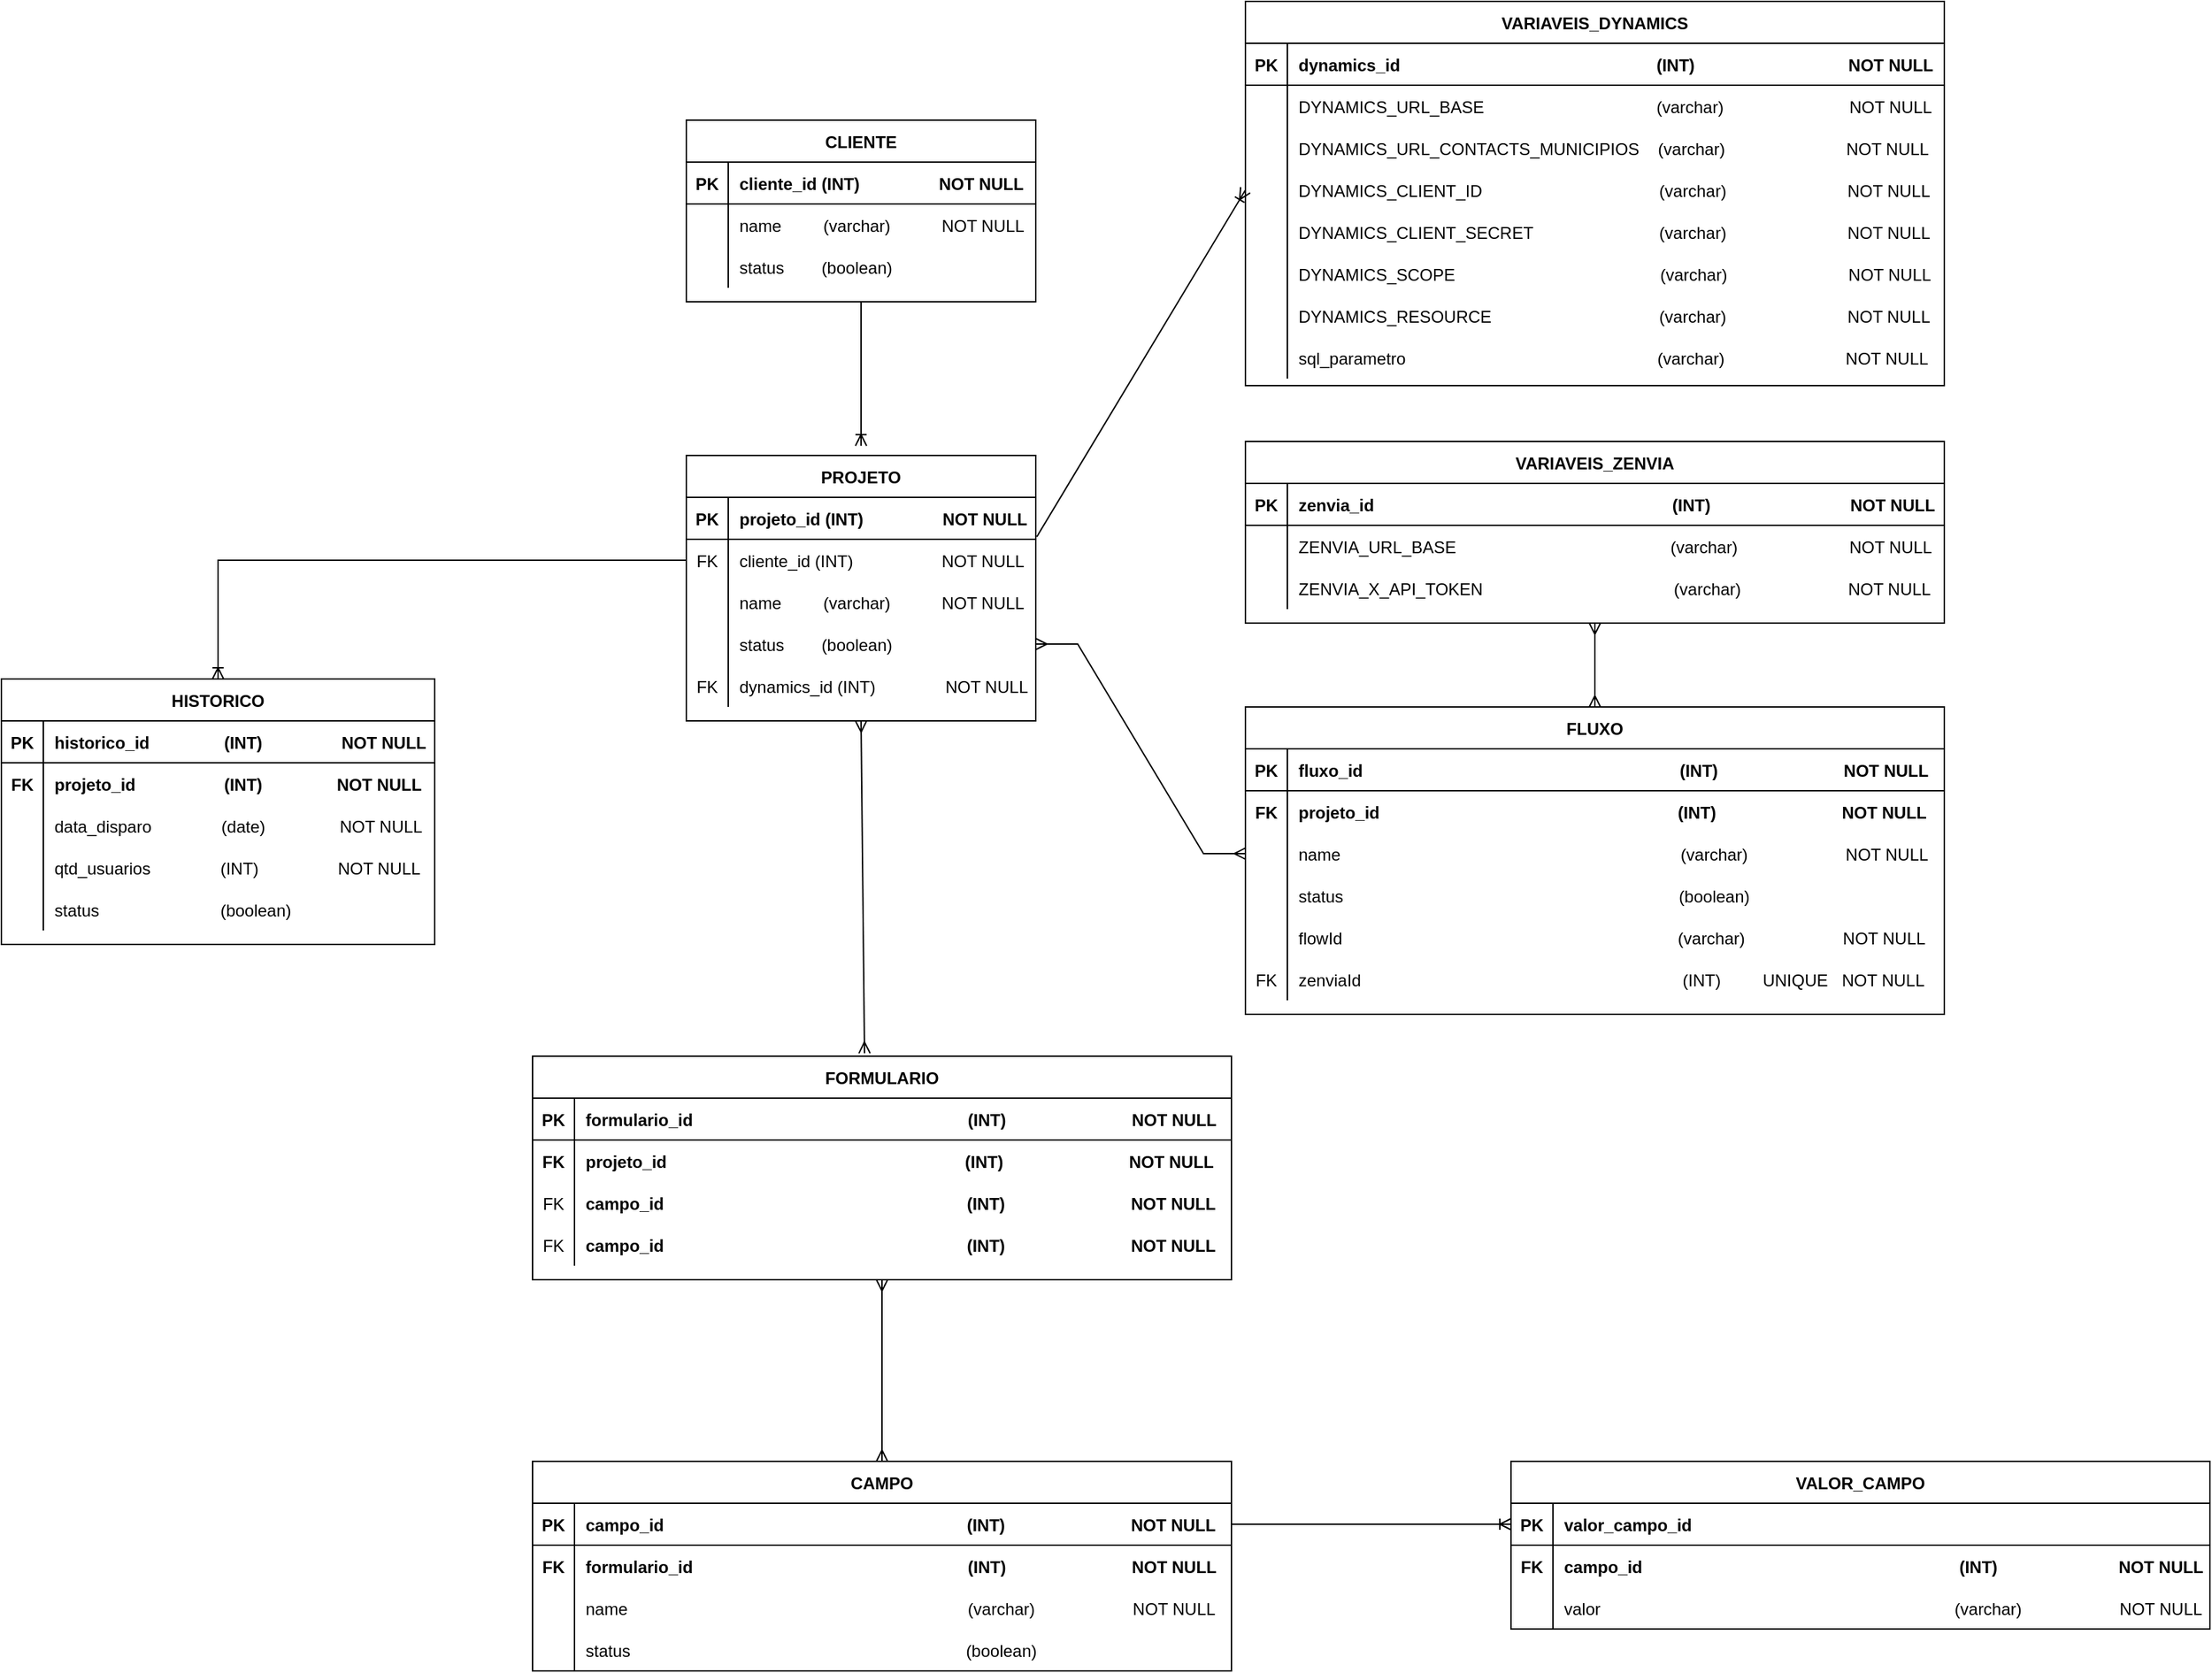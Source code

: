 <mxfile>
    <diagram id="R2lEEEUBdFMjLlhIrx00" name="Page-1">
        <mxGraphModel dx="3411" dy="1355" grid="1" gridSize="10" guides="1" tooltips="1" connect="1" arrows="1" fold="1" page="0" pageScale="1" pageWidth="850" pageHeight="1100" math="0" shadow="0" extFonts="Permanent Marker^https://fonts.googleapis.com/css?family=Permanent+Marker">
            <root>
                <mxCell id="0"/>
                <mxCell id="1" parent="0"/>
                <mxCell id="C-vyLk0tnHw3VtMMgP7b-23" value="CLIENTE" style="shape=table;startSize=30;container=1;collapsible=1;childLayout=tableLayout;fixedRows=1;rowLines=0;fontStyle=1;align=center;resizeLast=1;" parent="1" vertex="1">
                    <mxGeometry x="-800" y="-600" width="250" height="130" as="geometry">
                        <mxRectangle x="-800" y="-600" width="90" height="30" as="alternateBounds"/>
                    </mxGeometry>
                </mxCell>
                <mxCell id="C-vyLk0tnHw3VtMMgP7b-24" value="" style="shape=partialRectangle;collapsible=0;dropTarget=0;pointerEvents=0;fillColor=none;points=[[0,0.5],[1,0.5]];portConstraint=eastwest;top=0;left=0;right=0;bottom=1;" parent="C-vyLk0tnHw3VtMMgP7b-23" vertex="1">
                    <mxGeometry y="30" width="250" height="30" as="geometry"/>
                </mxCell>
                <mxCell id="C-vyLk0tnHw3VtMMgP7b-25" value="PK" style="shape=partialRectangle;overflow=hidden;connectable=0;fillColor=none;top=0;left=0;bottom=0;right=0;fontStyle=1;" parent="C-vyLk0tnHw3VtMMgP7b-24" vertex="1">
                    <mxGeometry width="30" height="30" as="geometry">
                        <mxRectangle width="30" height="30" as="alternateBounds"/>
                    </mxGeometry>
                </mxCell>
                <mxCell id="C-vyLk0tnHw3VtMMgP7b-26" value="cliente_id (INT)                 NOT NULL" style="shape=partialRectangle;overflow=hidden;connectable=0;fillColor=none;top=0;left=0;bottom=0;right=0;align=left;spacingLeft=6;fontStyle=1;" parent="C-vyLk0tnHw3VtMMgP7b-24" vertex="1">
                    <mxGeometry x="30" width="220" height="30" as="geometry">
                        <mxRectangle width="220" height="30" as="alternateBounds"/>
                    </mxGeometry>
                </mxCell>
                <mxCell id="C-vyLk0tnHw3VtMMgP7b-27" value="" style="shape=partialRectangle;collapsible=0;dropTarget=0;pointerEvents=0;fillColor=none;points=[[0,0.5],[1,0.5]];portConstraint=eastwest;top=0;left=0;right=0;bottom=0;" parent="C-vyLk0tnHw3VtMMgP7b-23" vertex="1">
                    <mxGeometry y="60" width="250" height="30" as="geometry"/>
                </mxCell>
                <mxCell id="C-vyLk0tnHw3VtMMgP7b-28" value="" style="shape=partialRectangle;overflow=hidden;connectable=0;fillColor=none;top=0;left=0;bottom=0;right=0;" parent="C-vyLk0tnHw3VtMMgP7b-27" vertex="1">
                    <mxGeometry width="30" height="30" as="geometry">
                        <mxRectangle width="30" height="30" as="alternateBounds"/>
                    </mxGeometry>
                </mxCell>
                <mxCell id="C-vyLk0tnHw3VtMMgP7b-29" value="name         (varchar)           NOT NULL" style="shape=partialRectangle;overflow=hidden;connectable=0;fillColor=none;top=0;left=0;bottom=0;right=0;align=left;spacingLeft=6;" parent="C-vyLk0tnHw3VtMMgP7b-27" vertex="1">
                    <mxGeometry x="30" width="220" height="30" as="geometry">
                        <mxRectangle width="220" height="30" as="alternateBounds"/>
                    </mxGeometry>
                </mxCell>
                <mxCell id="YJOw1v-t9TyEqtgabkwd-2" value="" style="shape=partialRectangle;collapsible=0;dropTarget=0;pointerEvents=0;fillColor=none;points=[[0,0.5],[1,0.5]];portConstraint=eastwest;top=0;left=0;right=0;bottom=0;" parent="C-vyLk0tnHw3VtMMgP7b-23" vertex="1">
                    <mxGeometry y="90" width="250" height="30" as="geometry"/>
                </mxCell>
                <mxCell id="YJOw1v-t9TyEqtgabkwd-3" value="" style="shape=partialRectangle;overflow=hidden;connectable=0;fillColor=none;top=0;left=0;bottom=0;right=0;" parent="YJOw1v-t9TyEqtgabkwd-2" vertex="1">
                    <mxGeometry width="30" height="30" as="geometry">
                        <mxRectangle width="30" height="30" as="alternateBounds"/>
                    </mxGeometry>
                </mxCell>
                <mxCell id="YJOw1v-t9TyEqtgabkwd-4" value="status        (boolean)          " style="shape=partialRectangle;overflow=hidden;connectable=0;fillColor=none;top=0;left=0;bottom=0;right=0;align=left;spacingLeft=6;" parent="YJOw1v-t9TyEqtgabkwd-2" vertex="1">
                    <mxGeometry x="30" width="220" height="30" as="geometry">
                        <mxRectangle width="220" height="30" as="alternateBounds"/>
                    </mxGeometry>
                </mxCell>
                <mxCell id="YJOw1v-t9TyEqtgabkwd-5" value="VARIAVEIS_DYNAMICS" style="shape=table;startSize=30;container=1;collapsible=1;childLayout=tableLayout;fixedRows=1;rowLines=0;fontStyle=1;align=center;resizeLast=1;" parent="1" vertex="1">
                    <mxGeometry x="-400" y="-685" width="500" height="275" as="geometry">
                        <mxRectangle x="-400" y="-600" width="90" height="30" as="alternateBounds"/>
                    </mxGeometry>
                </mxCell>
                <mxCell id="YJOw1v-t9TyEqtgabkwd-6" value="" style="shape=partialRectangle;collapsible=0;dropTarget=0;pointerEvents=0;fillColor=none;points=[[0,0.5],[1,0.5]];portConstraint=eastwest;top=0;left=0;right=0;bottom=1;" parent="YJOw1v-t9TyEqtgabkwd-5" vertex="1">
                    <mxGeometry y="30" width="500" height="30" as="geometry"/>
                </mxCell>
                <mxCell id="YJOw1v-t9TyEqtgabkwd-7" value="PK" style="shape=partialRectangle;overflow=hidden;connectable=0;fillColor=none;top=0;left=0;bottom=0;right=0;fontStyle=1;" parent="YJOw1v-t9TyEqtgabkwd-6" vertex="1">
                    <mxGeometry width="30" height="30" as="geometry">
                        <mxRectangle width="30" height="30" as="alternateBounds"/>
                    </mxGeometry>
                </mxCell>
                <mxCell id="YJOw1v-t9TyEqtgabkwd-8" value="dynamics_id                                                       (INT)                                 NOT NULL" style="shape=partialRectangle;overflow=hidden;connectable=0;fillColor=none;top=0;left=0;bottom=0;right=0;align=left;spacingLeft=6;fontStyle=1;" parent="YJOw1v-t9TyEqtgabkwd-6" vertex="1">
                    <mxGeometry x="30" width="470" height="30" as="geometry">
                        <mxRectangle width="470" height="30" as="alternateBounds"/>
                    </mxGeometry>
                </mxCell>
                <mxCell id="YJOw1v-t9TyEqtgabkwd-12" value="" style="shape=partialRectangle;collapsible=0;dropTarget=0;pointerEvents=0;fillColor=none;points=[[0,0.5],[1,0.5]];portConstraint=eastwest;top=0;left=0;right=0;bottom=0;" parent="YJOw1v-t9TyEqtgabkwd-5" vertex="1">
                    <mxGeometry y="60" width="500" height="30" as="geometry"/>
                </mxCell>
                <mxCell id="YJOw1v-t9TyEqtgabkwd-13" value="" style="shape=partialRectangle;overflow=hidden;connectable=0;fillColor=none;top=0;left=0;bottom=0;right=0;" parent="YJOw1v-t9TyEqtgabkwd-12" vertex="1">
                    <mxGeometry width="30" height="30" as="geometry">
                        <mxRectangle width="30" height="30" as="alternateBounds"/>
                    </mxGeometry>
                </mxCell>
                <mxCell id="YJOw1v-t9TyEqtgabkwd-14" value="DYNAMICS_URL_BASE                                     (varchar)                           NOT NULL" style="shape=partialRectangle;overflow=hidden;connectable=0;fillColor=none;top=0;left=0;bottom=0;right=0;align=left;spacingLeft=6;" parent="YJOw1v-t9TyEqtgabkwd-12" vertex="1">
                    <mxGeometry x="30" width="470" height="30" as="geometry">
                        <mxRectangle width="470" height="30" as="alternateBounds"/>
                    </mxGeometry>
                </mxCell>
                <mxCell id="YJOw1v-t9TyEqtgabkwd-25" value="" style="shape=partialRectangle;collapsible=0;dropTarget=0;pointerEvents=0;fillColor=none;points=[[0,0.5],[1,0.5]];portConstraint=eastwest;top=0;left=0;right=0;bottom=0;" parent="YJOw1v-t9TyEqtgabkwd-5" vertex="1">
                    <mxGeometry y="90" width="500" height="30" as="geometry"/>
                </mxCell>
                <mxCell id="YJOw1v-t9TyEqtgabkwd-26" value="" style="shape=partialRectangle;overflow=hidden;connectable=0;fillColor=none;top=0;left=0;bottom=0;right=0;" parent="YJOw1v-t9TyEqtgabkwd-25" vertex="1">
                    <mxGeometry width="30" height="30" as="geometry">
                        <mxRectangle width="30" height="30" as="alternateBounds"/>
                    </mxGeometry>
                </mxCell>
                <mxCell id="YJOw1v-t9TyEqtgabkwd-27" value="DYNAMICS_URL_CONTACTS_MUNICIPIOS    (varchar)                          NOT NULL" style="shape=partialRectangle;overflow=hidden;connectable=0;fillColor=none;top=0;left=0;bottom=0;right=0;align=left;spacingLeft=6;" parent="YJOw1v-t9TyEqtgabkwd-25" vertex="1">
                    <mxGeometry x="30" width="470" height="30" as="geometry">
                        <mxRectangle width="470" height="30" as="alternateBounds"/>
                    </mxGeometry>
                </mxCell>
                <mxCell id="YJOw1v-t9TyEqtgabkwd-28" value="" style="shape=partialRectangle;collapsible=0;dropTarget=0;pointerEvents=0;fillColor=none;points=[[0,0.5],[1,0.5]];portConstraint=eastwest;top=0;left=0;right=0;bottom=0;" parent="YJOw1v-t9TyEqtgabkwd-5" vertex="1">
                    <mxGeometry y="120" width="500" height="30" as="geometry"/>
                </mxCell>
                <mxCell id="YJOw1v-t9TyEqtgabkwd-29" value="" style="shape=partialRectangle;overflow=hidden;connectable=0;fillColor=none;top=0;left=0;bottom=0;right=0;" parent="YJOw1v-t9TyEqtgabkwd-28" vertex="1">
                    <mxGeometry width="30" height="30" as="geometry">
                        <mxRectangle width="30" height="30" as="alternateBounds"/>
                    </mxGeometry>
                </mxCell>
                <mxCell id="YJOw1v-t9TyEqtgabkwd-30" value="DYNAMICS_CLIENT_ID                                      (varchar)                           NOT NULL" style="shape=partialRectangle;overflow=hidden;connectable=0;fillColor=none;top=0;left=0;bottom=0;right=0;align=left;spacingLeft=6;" parent="YJOw1v-t9TyEqtgabkwd-28" vertex="1">
                    <mxGeometry x="30" width="470" height="30" as="geometry">
                        <mxRectangle width="470" height="30" as="alternateBounds"/>
                    </mxGeometry>
                </mxCell>
                <mxCell id="YJOw1v-t9TyEqtgabkwd-31" value="" style="shape=partialRectangle;collapsible=0;dropTarget=0;pointerEvents=0;fillColor=none;points=[[0,0.5],[1,0.5]];portConstraint=eastwest;top=0;left=0;right=0;bottom=0;" parent="YJOw1v-t9TyEqtgabkwd-5" vertex="1">
                    <mxGeometry y="150" width="500" height="30" as="geometry"/>
                </mxCell>
                <mxCell id="YJOw1v-t9TyEqtgabkwd-32" value="" style="shape=partialRectangle;overflow=hidden;connectable=0;fillColor=none;top=0;left=0;bottom=0;right=0;" parent="YJOw1v-t9TyEqtgabkwd-31" vertex="1">
                    <mxGeometry width="30" height="30" as="geometry">
                        <mxRectangle width="30" height="30" as="alternateBounds"/>
                    </mxGeometry>
                </mxCell>
                <mxCell id="YJOw1v-t9TyEqtgabkwd-33" value="DYNAMICS_CLIENT_SECRET                           (varchar)                          NOT NULL" style="shape=partialRectangle;overflow=hidden;connectable=0;fillColor=none;top=0;left=0;bottom=0;right=0;align=left;spacingLeft=6;" parent="YJOw1v-t9TyEqtgabkwd-31" vertex="1">
                    <mxGeometry x="30" width="470" height="30" as="geometry">
                        <mxRectangle width="470" height="30" as="alternateBounds"/>
                    </mxGeometry>
                </mxCell>
                <mxCell id="YJOw1v-t9TyEqtgabkwd-34" value="" style="shape=partialRectangle;collapsible=0;dropTarget=0;pointerEvents=0;fillColor=none;points=[[0,0.5],[1,0.5]];portConstraint=eastwest;top=0;left=0;right=0;bottom=0;" parent="YJOw1v-t9TyEqtgabkwd-5" vertex="1">
                    <mxGeometry y="180" width="500" height="30" as="geometry"/>
                </mxCell>
                <mxCell id="YJOw1v-t9TyEqtgabkwd-35" value="" style="shape=partialRectangle;overflow=hidden;connectable=0;fillColor=none;top=0;left=0;bottom=0;right=0;" parent="YJOw1v-t9TyEqtgabkwd-34" vertex="1">
                    <mxGeometry width="30" height="30" as="geometry">
                        <mxRectangle width="30" height="30" as="alternateBounds"/>
                    </mxGeometry>
                </mxCell>
                <mxCell id="YJOw1v-t9TyEqtgabkwd-36" value="DYNAMICS_SCOPE                                            (varchar)                          NOT NULL" style="shape=partialRectangle;overflow=hidden;connectable=0;fillColor=none;top=0;left=0;bottom=0;right=0;align=left;spacingLeft=6;" parent="YJOw1v-t9TyEqtgabkwd-34" vertex="1">
                    <mxGeometry x="30" width="470" height="30" as="geometry">
                        <mxRectangle width="470" height="30" as="alternateBounds"/>
                    </mxGeometry>
                </mxCell>
                <mxCell id="YJOw1v-t9TyEqtgabkwd-37" value="" style="shape=partialRectangle;collapsible=0;dropTarget=0;pointerEvents=0;fillColor=none;points=[[0,0.5],[1,0.5]];portConstraint=eastwest;top=0;left=0;right=0;bottom=0;" parent="YJOw1v-t9TyEqtgabkwd-5" vertex="1">
                    <mxGeometry y="210" width="500" height="30" as="geometry"/>
                </mxCell>
                <mxCell id="YJOw1v-t9TyEqtgabkwd-38" value="" style="shape=partialRectangle;overflow=hidden;connectable=0;fillColor=none;top=0;left=0;bottom=0;right=0;" parent="YJOw1v-t9TyEqtgabkwd-37" vertex="1">
                    <mxGeometry width="30" height="30" as="geometry">
                        <mxRectangle width="30" height="30" as="alternateBounds"/>
                    </mxGeometry>
                </mxCell>
                <mxCell id="YJOw1v-t9TyEqtgabkwd-39" value="DYNAMICS_RESOURCE                                    (varchar)                          NOT NULL" style="shape=partialRectangle;overflow=hidden;connectable=0;fillColor=none;top=0;left=0;bottom=0;right=0;align=left;spacingLeft=6;" parent="YJOw1v-t9TyEqtgabkwd-37" vertex="1">
                    <mxGeometry x="30" width="470" height="30" as="geometry">
                        <mxRectangle width="470" height="30" as="alternateBounds"/>
                    </mxGeometry>
                </mxCell>
                <mxCell id="YJOw1v-t9TyEqtgabkwd-193" value="" style="shape=partialRectangle;collapsible=0;dropTarget=0;pointerEvents=0;fillColor=none;points=[[0,0.5],[1,0.5]];portConstraint=eastwest;top=0;left=0;right=0;bottom=0;" parent="YJOw1v-t9TyEqtgabkwd-5" vertex="1">
                    <mxGeometry y="240" width="500" height="30" as="geometry"/>
                </mxCell>
                <mxCell id="YJOw1v-t9TyEqtgabkwd-194" value="" style="shape=partialRectangle;overflow=hidden;connectable=0;fillColor=none;top=0;left=0;bottom=0;right=0;" parent="YJOw1v-t9TyEqtgabkwd-193" vertex="1">
                    <mxGeometry width="30" height="30" as="geometry">
                        <mxRectangle width="30" height="30" as="alternateBounds"/>
                    </mxGeometry>
                </mxCell>
                <mxCell id="YJOw1v-t9TyEqtgabkwd-195" value="sql_parametro                                                      (varchar)                          NOT NULL" style="shape=partialRectangle;overflow=hidden;connectable=0;fillColor=none;top=0;left=0;bottom=0;right=0;align=left;spacingLeft=6;" parent="YJOw1v-t9TyEqtgabkwd-193" vertex="1">
                    <mxGeometry x="30" width="470" height="30" as="geometry">
                        <mxRectangle width="470" height="30" as="alternateBounds"/>
                    </mxGeometry>
                </mxCell>
                <mxCell id="YJOw1v-t9TyEqtgabkwd-15" value="VARIAVEIS_ZENVIA" style="shape=table;startSize=30;container=1;collapsible=1;childLayout=tableLayout;fixedRows=1;rowLines=0;fontStyle=1;align=center;resizeLast=1;" parent="1" vertex="1">
                    <mxGeometry x="-400" y="-370" width="500" height="130" as="geometry">
                        <mxRectangle x="280" y="150" width="90" height="30" as="alternateBounds"/>
                    </mxGeometry>
                </mxCell>
                <mxCell id="YJOw1v-t9TyEqtgabkwd-16" value="" style="shape=partialRectangle;collapsible=0;dropTarget=0;pointerEvents=0;fillColor=none;points=[[0,0.5],[1,0.5]];portConstraint=eastwest;top=0;left=0;right=0;bottom=1;" parent="YJOw1v-t9TyEqtgabkwd-15" vertex="1">
                    <mxGeometry y="30" width="500" height="30" as="geometry"/>
                </mxCell>
                <mxCell id="YJOw1v-t9TyEqtgabkwd-17" value="PK" style="shape=partialRectangle;overflow=hidden;connectable=0;fillColor=none;top=0;left=0;bottom=0;right=0;fontStyle=1;" parent="YJOw1v-t9TyEqtgabkwd-16" vertex="1">
                    <mxGeometry width="30" height="30" as="geometry">
                        <mxRectangle width="30" height="30" as="alternateBounds"/>
                    </mxGeometry>
                </mxCell>
                <mxCell id="YJOw1v-t9TyEqtgabkwd-18" value="zenvia_id                                                                (INT)                              NOT NULL" style="shape=partialRectangle;overflow=hidden;connectable=0;fillColor=none;top=0;left=0;bottom=0;right=0;align=left;spacingLeft=6;fontStyle=1;" parent="YJOw1v-t9TyEqtgabkwd-16" vertex="1">
                    <mxGeometry x="30" width="470" height="30" as="geometry">
                        <mxRectangle width="470" height="30" as="alternateBounds"/>
                    </mxGeometry>
                </mxCell>
                <mxCell id="YJOw1v-t9TyEqtgabkwd-22" value="" style="shape=partialRectangle;collapsible=0;dropTarget=0;pointerEvents=0;fillColor=none;points=[[0,0.5],[1,0.5]];portConstraint=eastwest;top=0;left=0;right=0;bottom=0;" parent="YJOw1v-t9TyEqtgabkwd-15" vertex="1">
                    <mxGeometry y="60" width="500" height="30" as="geometry"/>
                </mxCell>
                <mxCell id="YJOw1v-t9TyEqtgabkwd-23" value="" style="shape=partialRectangle;overflow=hidden;connectable=0;fillColor=none;top=0;left=0;bottom=0;right=0;" parent="YJOw1v-t9TyEqtgabkwd-22" vertex="1">
                    <mxGeometry width="30" height="30" as="geometry">
                        <mxRectangle width="30" height="30" as="alternateBounds"/>
                    </mxGeometry>
                </mxCell>
                <mxCell id="YJOw1v-t9TyEqtgabkwd-24" value="ZENVIA_URL_BASE                                              (varchar)                        NOT NULL" style="shape=partialRectangle;overflow=hidden;connectable=0;fillColor=none;top=0;left=0;bottom=0;right=0;align=left;spacingLeft=6;" parent="YJOw1v-t9TyEqtgabkwd-22" vertex="1">
                    <mxGeometry x="30" width="470" height="30" as="geometry">
                        <mxRectangle width="470" height="30" as="alternateBounds"/>
                    </mxGeometry>
                </mxCell>
                <mxCell id="YJOw1v-t9TyEqtgabkwd-56" value="" style="shape=partialRectangle;collapsible=0;dropTarget=0;pointerEvents=0;fillColor=none;points=[[0,0.5],[1,0.5]];portConstraint=eastwest;top=0;left=0;right=0;bottom=0;" parent="YJOw1v-t9TyEqtgabkwd-15" vertex="1">
                    <mxGeometry y="90" width="500" height="30" as="geometry"/>
                </mxCell>
                <mxCell id="YJOw1v-t9TyEqtgabkwd-57" value="" style="shape=partialRectangle;overflow=hidden;connectable=0;fillColor=none;top=0;left=0;bottom=0;right=0;" parent="YJOw1v-t9TyEqtgabkwd-56" vertex="1">
                    <mxGeometry width="30" height="30" as="geometry">
                        <mxRectangle width="30" height="30" as="alternateBounds"/>
                    </mxGeometry>
                </mxCell>
                <mxCell id="YJOw1v-t9TyEqtgabkwd-58" value="ZENVIA_X_API_TOKEN                                         (varchar)                       NOT NULL" style="shape=partialRectangle;overflow=hidden;connectable=0;fillColor=none;top=0;left=0;bottom=0;right=0;align=left;spacingLeft=6;" parent="YJOw1v-t9TyEqtgabkwd-56" vertex="1">
                    <mxGeometry x="30" width="470" height="30" as="geometry">
                        <mxRectangle width="470" height="30" as="alternateBounds"/>
                    </mxGeometry>
                </mxCell>
                <mxCell id="YJOw1v-t9TyEqtgabkwd-46" value="FLUXO" style="shape=table;startSize=30;container=1;collapsible=1;childLayout=tableLayout;fixedRows=1;rowLines=0;fontStyle=1;align=center;resizeLast=1;" parent="1" vertex="1">
                    <mxGeometry x="-400" y="-180" width="500" height="220" as="geometry">
                        <mxRectangle x="280" y="150" width="90" height="30" as="alternateBounds"/>
                    </mxGeometry>
                </mxCell>
                <mxCell id="YJOw1v-t9TyEqtgabkwd-47" value="" style="shape=partialRectangle;collapsible=0;dropTarget=0;pointerEvents=0;fillColor=none;points=[[0,0.5],[1,0.5]];portConstraint=eastwest;top=0;left=0;right=0;bottom=1;" parent="YJOw1v-t9TyEqtgabkwd-46" vertex="1">
                    <mxGeometry y="30" width="500" height="30" as="geometry"/>
                </mxCell>
                <mxCell id="YJOw1v-t9TyEqtgabkwd-48" value="PK" style="shape=partialRectangle;overflow=hidden;connectable=0;fillColor=none;top=0;left=0;bottom=0;right=0;fontStyle=1;" parent="YJOw1v-t9TyEqtgabkwd-47" vertex="1">
                    <mxGeometry width="30" height="30" as="geometry">
                        <mxRectangle width="30" height="30" as="alternateBounds"/>
                    </mxGeometry>
                </mxCell>
                <mxCell id="YJOw1v-t9TyEqtgabkwd-49" value="fluxo_id                                                                    (INT)                           NOT NULL" style="shape=partialRectangle;overflow=hidden;connectable=0;fillColor=none;top=0;left=0;bottom=0;right=0;align=left;spacingLeft=6;fontStyle=1;" parent="YJOw1v-t9TyEqtgabkwd-47" vertex="1">
                    <mxGeometry x="30" width="470" height="30" as="geometry">
                        <mxRectangle width="470" height="30" as="alternateBounds"/>
                    </mxGeometry>
                </mxCell>
                <mxCell id="YJOw1v-t9TyEqtgabkwd-50" value="" style="shape=partialRectangle;collapsible=0;dropTarget=0;pointerEvents=0;fillColor=none;points=[[0,0.5],[1,0.5]];portConstraint=eastwest;top=0;left=0;right=0;bottom=0;" parent="YJOw1v-t9TyEqtgabkwd-46" vertex="1">
                    <mxGeometry y="60" width="500" height="30" as="geometry"/>
                </mxCell>
                <mxCell id="YJOw1v-t9TyEqtgabkwd-51" value="FK" style="shape=partialRectangle;overflow=hidden;connectable=0;fillColor=none;top=0;left=0;bottom=0;right=0;fontStyle=1" parent="YJOw1v-t9TyEqtgabkwd-50" vertex="1">
                    <mxGeometry width="30" height="30" as="geometry">
                        <mxRectangle width="30" height="30" as="alternateBounds"/>
                    </mxGeometry>
                </mxCell>
                <mxCell id="YJOw1v-t9TyEqtgabkwd-52" value="projeto_id                                                                (INT)                           NOT NULL" style="shape=partialRectangle;overflow=hidden;connectable=0;fillColor=none;top=0;left=0;bottom=0;right=0;align=left;spacingLeft=6;fontStyle=1" parent="YJOw1v-t9TyEqtgabkwd-50" vertex="1">
                    <mxGeometry x="30" width="470" height="30" as="geometry">
                        <mxRectangle width="470" height="30" as="alternateBounds"/>
                    </mxGeometry>
                </mxCell>
                <mxCell id="YJOw1v-t9TyEqtgabkwd-53" value="" style="shape=partialRectangle;collapsible=0;dropTarget=0;pointerEvents=0;fillColor=none;points=[[0,0.5],[1,0.5]];portConstraint=eastwest;top=0;left=0;right=0;bottom=0;" parent="YJOw1v-t9TyEqtgabkwd-46" vertex="1">
                    <mxGeometry y="90" width="500" height="30" as="geometry"/>
                </mxCell>
                <mxCell id="YJOw1v-t9TyEqtgabkwd-54" value="" style="shape=partialRectangle;overflow=hidden;connectable=0;fillColor=none;top=0;left=0;bottom=0;right=0;" parent="YJOw1v-t9TyEqtgabkwd-53" vertex="1">
                    <mxGeometry width="30" height="30" as="geometry">
                        <mxRectangle width="30" height="30" as="alternateBounds"/>
                    </mxGeometry>
                </mxCell>
                <mxCell id="YJOw1v-t9TyEqtgabkwd-55" value="name                                                                         (varchar)                     NOT NULL" style="shape=partialRectangle;overflow=hidden;connectable=0;fillColor=none;top=0;left=0;bottom=0;right=0;align=left;spacingLeft=6;" parent="YJOw1v-t9TyEqtgabkwd-53" vertex="1">
                    <mxGeometry x="30" width="470" height="30" as="geometry">
                        <mxRectangle width="470" height="30" as="alternateBounds"/>
                    </mxGeometry>
                </mxCell>
                <mxCell id="YJOw1v-t9TyEqtgabkwd-72" value="" style="shape=partialRectangle;collapsible=0;dropTarget=0;pointerEvents=0;fillColor=none;points=[[0,0.5],[1,0.5]];portConstraint=eastwest;top=0;left=0;right=0;bottom=0;" parent="YJOw1v-t9TyEqtgabkwd-46" vertex="1">
                    <mxGeometry y="120" width="500" height="30" as="geometry"/>
                </mxCell>
                <mxCell id="YJOw1v-t9TyEqtgabkwd-73" value="" style="shape=partialRectangle;overflow=hidden;connectable=0;fillColor=none;top=0;left=0;bottom=0;right=0;" parent="YJOw1v-t9TyEqtgabkwd-72" vertex="1">
                    <mxGeometry width="30" height="30" as="geometry">
                        <mxRectangle width="30" height="30" as="alternateBounds"/>
                    </mxGeometry>
                </mxCell>
                <mxCell id="YJOw1v-t9TyEqtgabkwd-74" value="status                                                                        (boolean)                    " style="shape=partialRectangle;overflow=hidden;connectable=0;fillColor=none;top=0;left=0;bottom=0;right=0;align=left;spacingLeft=6;" parent="YJOw1v-t9TyEqtgabkwd-72" vertex="1">
                    <mxGeometry x="30" width="470" height="30" as="geometry">
                        <mxRectangle width="470" height="30" as="alternateBounds"/>
                    </mxGeometry>
                </mxCell>
                <mxCell id="YJOw1v-t9TyEqtgabkwd-75" value="" style="shape=partialRectangle;collapsible=0;dropTarget=0;pointerEvents=0;fillColor=none;points=[[0,0.5],[1,0.5]];portConstraint=eastwest;top=0;left=0;right=0;bottom=0;" parent="YJOw1v-t9TyEqtgabkwd-46" vertex="1">
                    <mxGeometry y="150" width="500" height="30" as="geometry"/>
                </mxCell>
                <mxCell id="YJOw1v-t9TyEqtgabkwd-76" value="" style="shape=partialRectangle;overflow=hidden;connectable=0;fillColor=none;top=0;left=0;bottom=0;right=0;" parent="YJOw1v-t9TyEqtgabkwd-75" vertex="1">
                    <mxGeometry width="30" height="30" as="geometry">
                        <mxRectangle width="30" height="30" as="alternateBounds"/>
                    </mxGeometry>
                </mxCell>
                <mxCell id="YJOw1v-t9TyEqtgabkwd-77" value="flowId                                                                        (varchar)                     NOT NULL" style="shape=partialRectangle;overflow=hidden;connectable=0;fillColor=none;top=0;left=0;bottom=0;right=0;align=left;spacingLeft=6;" parent="YJOw1v-t9TyEqtgabkwd-75" vertex="1">
                    <mxGeometry x="30" width="470" height="30" as="geometry">
                        <mxRectangle width="470" height="30" as="alternateBounds"/>
                    </mxGeometry>
                </mxCell>
                <mxCell id="32" value="" style="shape=partialRectangle;collapsible=0;dropTarget=0;pointerEvents=0;fillColor=none;points=[[0,0.5],[1,0.5]];portConstraint=eastwest;top=0;left=0;right=0;bottom=0;" vertex="1" parent="YJOw1v-t9TyEqtgabkwd-46">
                    <mxGeometry y="180" width="500" height="30" as="geometry"/>
                </mxCell>
                <mxCell id="33" value="FK" style="shape=partialRectangle;overflow=hidden;connectable=0;fillColor=none;top=0;left=0;bottom=0;right=0;" vertex="1" parent="32">
                    <mxGeometry width="30" height="30" as="geometry">
                        <mxRectangle width="30" height="30" as="alternateBounds"/>
                    </mxGeometry>
                </mxCell>
                <mxCell id="34" value="zenviaId                                                                     (INT)         UNIQUE   NOT NULL" style="shape=partialRectangle;overflow=hidden;connectable=0;fillColor=none;top=0;left=0;bottom=0;right=0;align=left;spacingLeft=6;" vertex="1" parent="32">
                    <mxGeometry x="30" width="470" height="30" as="geometry">
                        <mxRectangle width="470" height="30" as="alternateBounds"/>
                    </mxGeometry>
                </mxCell>
                <mxCell id="YJOw1v-t9TyEqtgabkwd-62" value="PROJETO" style="shape=table;startSize=30;container=1;collapsible=1;childLayout=tableLayout;fixedRows=1;rowLines=0;fontStyle=1;align=center;resizeLast=1;" parent="1" vertex="1">
                    <mxGeometry x="-800" y="-360" width="250" height="190" as="geometry">
                        <mxRectangle x="-800" y="-360" width="90" height="30" as="alternateBounds"/>
                    </mxGeometry>
                </mxCell>
                <mxCell id="YJOw1v-t9TyEqtgabkwd-63" value="" style="shape=partialRectangle;collapsible=0;dropTarget=0;pointerEvents=0;fillColor=none;points=[[0,0.5],[1,0.5]];portConstraint=eastwest;top=0;left=0;right=0;bottom=1;" parent="YJOw1v-t9TyEqtgabkwd-62" vertex="1">
                    <mxGeometry y="30" width="250" height="30" as="geometry"/>
                </mxCell>
                <mxCell id="YJOw1v-t9TyEqtgabkwd-64" value="PK" style="shape=partialRectangle;overflow=hidden;connectable=0;fillColor=none;top=0;left=0;bottom=0;right=0;fontStyle=1;" parent="YJOw1v-t9TyEqtgabkwd-63" vertex="1">
                    <mxGeometry width="30" height="30" as="geometry">
                        <mxRectangle width="30" height="30" as="alternateBounds"/>
                    </mxGeometry>
                </mxCell>
                <mxCell id="YJOw1v-t9TyEqtgabkwd-65" value="projeto_id (INT)                 NOT NULL" style="shape=partialRectangle;overflow=hidden;connectable=0;fillColor=none;top=0;left=0;bottom=0;right=0;align=left;spacingLeft=6;fontStyle=1;" parent="YJOw1v-t9TyEqtgabkwd-63" vertex="1">
                    <mxGeometry x="30" width="220" height="30" as="geometry">
                        <mxRectangle width="220" height="30" as="alternateBounds"/>
                    </mxGeometry>
                </mxCell>
                <mxCell id="YJOw1v-t9TyEqtgabkwd-66" value="" style="shape=partialRectangle;collapsible=0;dropTarget=0;pointerEvents=0;fillColor=none;points=[[0,0.5],[1,0.5]];portConstraint=eastwest;top=0;left=0;right=0;bottom=0;" parent="YJOw1v-t9TyEqtgabkwd-62" vertex="1">
                    <mxGeometry y="60" width="250" height="30" as="geometry"/>
                </mxCell>
                <mxCell id="YJOw1v-t9TyEqtgabkwd-67" value="FK" style="shape=partialRectangle;overflow=hidden;connectable=0;fillColor=none;top=0;left=0;bottom=0;right=0;" parent="YJOw1v-t9TyEqtgabkwd-66" vertex="1">
                    <mxGeometry width="30" height="30" as="geometry">
                        <mxRectangle width="30" height="30" as="alternateBounds"/>
                    </mxGeometry>
                </mxCell>
                <mxCell id="YJOw1v-t9TyEqtgabkwd-68" value="cliente_id (INT)                   NOT NULL" style="shape=partialRectangle;overflow=hidden;connectable=0;fillColor=none;top=0;left=0;bottom=0;right=0;align=left;spacingLeft=6;" parent="YJOw1v-t9TyEqtgabkwd-66" vertex="1">
                    <mxGeometry x="30" width="220" height="30" as="geometry">
                        <mxRectangle width="220" height="30" as="alternateBounds"/>
                    </mxGeometry>
                </mxCell>
                <mxCell id="YJOw1v-t9TyEqtgabkwd-69" value="" style="shape=partialRectangle;collapsible=0;dropTarget=0;pointerEvents=0;fillColor=none;points=[[0,0.5],[1,0.5]];portConstraint=eastwest;top=0;left=0;right=0;bottom=0;" parent="YJOw1v-t9TyEqtgabkwd-62" vertex="1">
                    <mxGeometry y="90" width="250" height="30" as="geometry"/>
                </mxCell>
                <mxCell id="YJOw1v-t9TyEqtgabkwd-70" value="" style="shape=partialRectangle;overflow=hidden;connectable=0;fillColor=none;top=0;left=0;bottom=0;right=0;" parent="YJOw1v-t9TyEqtgabkwd-69" vertex="1">
                    <mxGeometry width="30" height="30" as="geometry">
                        <mxRectangle width="30" height="30" as="alternateBounds"/>
                    </mxGeometry>
                </mxCell>
                <mxCell id="YJOw1v-t9TyEqtgabkwd-71" value="name         (varchar)           NOT NULL" style="shape=partialRectangle;overflow=hidden;connectable=0;fillColor=none;top=0;left=0;bottom=0;right=0;align=left;spacingLeft=6;" parent="YJOw1v-t9TyEqtgabkwd-69" vertex="1">
                    <mxGeometry x="30" width="220" height="30" as="geometry">
                        <mxRectangle width="220" height="30" as="alternateBounds"/>
                    </mxGeometry>
                </mxCell>
                <mxCell id="11" value="" style="shape=partialRectangle;collapsible=0;dropTarget=0;pointerEvents=0;fillColor=none;points=[[0,0.5],[1,0.5]];portConstraint=eastwest;top=0;left=0;right=0;bottom=0;" parent="YJOw1v-t9TyEqtgabkwd-62" vertex="1">
                    <mxGeometry y="120" width="250" height="30" as="geometry"/>
                </mxCell>
                <mxCell id="12" value="" style="shape=partialRectangle;overflow=hidden;connectable=0;fillColor=none;top=0;left=0;bottom=0;right=0;" parent="11" vertex="1">
                    <mxGeometry width="30" height="30" as="geometry">
                        <mxRectangle width="30" height="30" as="alternateBounds"/>
                    </mxGeometry>
                </mxCell>
                <mxCell id="13" value="status        (boolean)          " style="shape=partialRectangle;overflow=hidden;connectable=0;fillColor=none;top=0;left=0;bottom=0;right=0;align=left;spacingLeft=6;" parent="11" vertex="1">
                    <mxGeometry x="30" width="220" height="30" as="geometry">
                        <mxRectangle width="220" height="30" as="alternateBounds"/>
                    </mxGeometry>
                </mxCell>
                <mxCell id="29" value="" style="shape=partialRectangle;collapsible=0;dropTarget=0;pointerEvents=0;fillColor=none;points=[[0,0.5],[1,0.5]];portConstraint=eastwest;top=0;left=0;right=0;bottom=0;" parent="YJOw1v-t9TyEqtgabkwd-62" vertex="1">
                    <mxGeometry y="150" width="250" height="30" as="geometry"/>
                </mxCell>
                <mxCell id="30" value="FK" style="shape=partialRectangle;overflow=hidden;connectable=0;fillColor=none;top=0;left=0;bottom=0;right=0;" parent="29" vertex="1">
                    <mxGeometry width="30" height="30" as="geometry">
                        <mxRectangle width="30" height="30" as="alternateBounds"/>
                    </mxGeometry>
                </mxCell>
                <mxCell id="31" value="dynamics_id (INT)               NOT NULL" style="shape=partialRectangle;overflow=hidden;connectable=0;fillColor=none;top=0;left=0;bottom=0;right=0;align=left;spacingLeft=6;" parent="29" vertex="1">
                    <mxGeometry x="30" width="220" height="30" as="geometry">
                        <mxRectangle width="220" height="30" as="alternateBounds"/>
                    </mxGeometry>
                </mxCell>
                <mxCell id="YJOw1v-t9TyEqtgabkwd-105" value="" style="fontSize=12;html=1;endArrow=ERoneToMany;rounded=0;exitX=0.5;exitY=1;exitDx=0;exitDy=0;entryX=0.5;entryY=-0.036;entryDx=0;entryDy=0;entryPerimeter=0;" parent="1" source="C-vyLk0tnHw3VtMMgP7b-23" target="YJOw1v-t9TyEqtgabkwd-62" edge="1">
                    <mxGeometry width="100" height="100" relative="1" as="geometry">
                        <mxPoint x="-680" y="-320" as="sourcePoint"/>
                        <mxPoint x="-680" y="-250" as="targetPoint"/>
                    </mxGeometry>
                </mxCell>
                <mxCell id="YJOw1v-t9TyEqtgabkwd-110" value="" style="fontSize=12;html=1;endArrow=ERoneToMany;rounded=0;exitX=1.003;exitY=-0.06;exitDx=0;exitDy=0;exitPerimeter=0;entryX=0;entryY=0.5;entryDx=0;entryDy=0;" parent="1" source="YJOw1v-t9TyEqtgabkwd-66" target="YJOw1v-t9TyEqtgabkwd-28" edge="1">
                    <mxGeometry width="100" height="100" relative="1" as="geometry">
                        <mxPoint x="-540" y="-240" as="sourcePoint"/>
                        <mxPoint x="-440" y="-340" as="targetPoint"/>
                    </mxGeometry>
                </mxCell>
                <mxCell id="YJOw1v-t9TyEqtgabkwd-112" value="CAMPO" style="shape=table;startSize=30;container=1;collapsible=1;childLayout=tableLayout;fixedRows=1;rowLines=0;fontStyle=1;align=center;resizeLast=1;" parent="1" vertex="1">
                    <mxGeometry x="-910" y="360" width="500" height="150" as="geometry">
                        <mxRectangle x="280" y="150" width="90" height="30" as="alternateBounds"/>
                    </mxGeometry>
                </mxCell>
                <mxCell id="YJOw1v-t9TyEqtgabkwd-113" value="" style="shape=partialRectangle;collapsible=0;dropTarget=0;pointerEvents=0;fillColor=none;points=[[0,0.5],[1,0.5]];portConstraint=eastwest;top=0;left=0;right=0;bottom=1;" parent="YJOw1v-t9TyEqtgabkwd-112" vertex="1">
                    <mxGeometry y="30" width="500" height="30" as="geometry"/>
                </mxCell>
                <mxCell id="YJOw1v-t9TyEqtgabkwd-114" value="PK" style="shape=partialRectangle;overflow=hidden;connectable=0;fillColor=none;top=0;left=0;bottom=0;right=0;fontStyle=1;" parent="YJOw1v-t9TyEqtgabkwd-113" vertex="1">
                    <mxGeometry width="30" height="30" as="geometry">
                        <mxRectangle width="30" height="30" as="alternateBounds"/>
                    </mxGeometry>
                </mxCell>
                <mxCell id="YJOw1v-t9TyEqtgabkwd-115" value="campo_id                                                                 (INT)                           NOT NULL" style="shape=partialRectangle;overflow=hidden;connectable=0;fillColor=none;top=0;left=0;bottom=0;right=0;align=left;spacingLeft=6;fontStyle=1;" parent="YJOw1v-t9TyEqtgabkwd-113" vertex="1">
                    <mxGeometry x="30" width="470" height="30" as="geometry">
                        <mxRectangle width="470" height="30" as="alternateBounds"/>
                    </mxGeometry>
                </mxCell>
                <mxCell id="YJOw1v-t9TyEqtgabkwd-116" value="" style="shape=partialRectangle;collapsible=0;dropTarget=0;pointerEvents=0;fillColor=none;points=[[0,0.5],[1,0.5]];portConstraint=eastwest;top=0;left=0;right=0;bottom=0;" parent="YJOw1v-t9TyEqtgabkwd-112" vertex="1">
                    <mxGeometry y="60" width="500" height="30" as="geometry"/>
                </mxCell>
                <mxCell id="YJOw1v-t9TyEqtgabkwd-117" value="FK" style="shape=partialRectangle;overflow=hidden;connectable=0;fillColor=none;top=0;left=0;bottom=0;right=0;fontStyle=1" parent="YJOw1v-t9TyEqtgabkwd-116" vertex="1">
                    <mxGeometry width="30" height="30" as="geometry">
                        <mxRectangle width="30" height="30" as="alternateBounds"/>
                    </mxGeometry>
                </mxCell>
                <mxCell id="YJOw1v-t9TyEqtgabkwd-118" value="formulario_id                                                           (INT)                           NOT NULL" style="shape=partialRectangle;overflow=hidden;connectable=0;fillColor=none;top=0;left=0;bottom=0;right=0;align=left;spacingLeft=6;fontStyle=1" parent="YJOw1v-t9TyEqtgabkwd-116" vertex="1">
                    <mxGeometry x="30" width="470" height="30" as="geometry">
                        <mxRectangle width="470" height="30" as="alternateBounds"/>
                    </mxGeometry>
                </mxCell>
                <mxCell id="YJOw1v-t9TyEqtgabkwd-119" value="" style="shape=partialRectangle;collapsible=0;dropTarget=0;pointerEvents=0;fillColor=none;points=[[0,0.5],[1,0.5]];portConstraint=eastwest;top=0;left=0;right=0;bottom=0;" parent="YJOw1v-t9TyEqtgabkwd-112" vertex="1">
                    <mxGeometry y="90" width="500" height="30" as="geometry"/>
                </mxCell>
                <mxCell id="YJOw1v-t9TyEqtgabkwd-120" value="" style="shape=partialRectangle;overflow=hidden;connectable=0;fillColor=none;top=0;left=0;bottom=0;right=0;" parent="YJOw1v-t9TyEqtgabkwd-119" vertex="1">
                    <mxGeometry width="30" height="30" as="geometry">
                        <mxRectangle width="30" height="30" as="alternateBounds"/>
                    </mxGeometry>
                </mxCell>
                <mxCell id="YJOw1v-t9TyEqtgabkwd-121" value="name                                                                         (varchar)                     NOT NULL" style="shape=partialRectangle;overflow=hidden;connectable=0;fillColor=none;top=0;left=0;bottom=0;right=0;align=left;spacingLeft=6;" parent="YJOw1v-t9TyEqtgabkwd-119" vertex="1">
                    <mxGeometry x="30" width="470" height="30" as="geometry">
                        <mxRectangle width="470" height="30" as="alternateBounds"/>
                    </mxGeometry>
                </mxCell>
                <mxCell id="YJOw1v-t9TyEqtgabkwd-122" value="" style="shape=partialRectangle;collapsible=0;dropTarget=0;pointerEvents=0;fillColor=none;points=[[0,0.5],[1,0.5]];portConstraint=eastwest;top=0;left=0;right=0;bottom=0;" parent="YJOw1v-t9TyEqtgabkwd-112" vertex="1">
                    <mxGeometry y="120" width="500" height="30" as="geometry"/>
                </mxCell>
                <mxCell id="YJOw1v-t9TyEqtgabkwd-123" value="" style="shape=partialRectangle;overflow=hidden;connectable=0;fillColor=none;top=0;left=0;bottom=0;right=0;" parent="YJOw1v-t9TyEqtgabkwd-122" vertex="1">
                    <mxGeometry width="30" height="30" as="geometry">
                        <mxRectangle width="30" height="30" as="alternateBounds"/>
                    </mxGeometry>
                </mxCell>
                <mxCell id="YJOw1v-t9TyEqtgabkwd-124" value="status                                                                        (boolean)                     " style="shape=partialRectangle;overflow=hidden;connectable=0;fillColor=none;top=0;left=0;bottom=0;right=0;align=left;spacingLeft=6;" parent="YJOw1v-t9TyEqtgabkwd-122" vertex="1">
                    <mxGeometry x="30" width="470" height="30" as="geometry">
                        <mxRectangle width="470" height="30" as="alternateBounds"/>
                    </mxGeometry>
                </mxCell>
                <mxCell id="YJOw1v-t9TyEqtgabkwd-131" value="FORMULARIO" style="shape=table;startSize=30;container=1;collapsible=1;childLayout=tableLayout;fixedRows=1;rowLines=0;fontStyle=1;align=center;resizeLast=1;" parent="1" vertex="1">
                    <mxGeometry x="-910" y="70" width="500" height="160" as="geometry">
                        <mxRectangle x="280" y="150" width="90" height="30" as="alternateBounds"/>
                    </mxGeometry>
                </mxCell>
                <mxCell id="YJOw1v-t9TyEqtgabkwd-132" value="" style="shape=partialRectangle;collapsible=0;dropTarget=0;pointerEvents=0;fillColor=none;points=[[0,0.5],[1,0.5]];portConstraint=eastwest;top=0;left=0;right=0;bottom=1;" parent="YJOw1v-t9TyEqtgabkwd-131" vertex="1">
                    <mxGeometry y="30" width="500" height="30" as="geometry"/>
                </mxCell>
                <mxCell id="YJOw1v-t9TyEqtgabkwd-133" value="PK" style="shape=partialRectangle;overflow=hidden;connectable=0;fillColor=none;top=0;left=0;bottom=0;right=0;fontStyle=1;" parent="YJOw1v-t9TyEqtgabkwd-132" vertex="1">
                    <mxGeometry width="30" height="30" as="geometry">
                        <mxRectangle width="30" height="30" as="alternateBounds"/>
                    </mxGeometry>
                </mxCell>
                <mxCell id="YJOw1v-t9TyEqtgabkwd-134" value="formulario_id                                                           (INT)                           NOT NULL" style="shape=partialRectangle;overflow=hidden;connectable=0;fillColor=none;top=0;left=0;bottom=0;right=0;align=left;spacingLeft=6;fontStyle=1;" parent="YJOw1v-t9TyEqtgabkwd-132" vertex="1">
                    <mxGeometry x="30" width="470" height="30" as="geometry">
                        <mxRectangle width="470" height="30" as="alternateBounds"/>
                    </mxGeometry>
                </mxCell>
                <mxCell id="YJOw1v-t9TyEqtgabkwd-135" value="" style="shape=partialRectangle;collapsible=0;dropTarget=0;pointerEvents=0;fillColor=none;points=[[0,0.5],[1,0.5]];portConstraint=eastwest;top=0;left=0;right=0;bottom=0;" parent="YJOw1v-t9TyEqtgabkwd-131" vertex="1">
                    <mxGeometry y="60" width="500" height="30" as="geometry"/>
                </mxCell>
                <mxCell id="YJOw1v-t9TyEqtgabkwd-136" value="FK" style="shape=partialRectangle;overflow=hidden;connectable=0;fillColor=none;top=0;left=0;bottom=0;right=0;fontStyle=1" parent="YJOw1v-t9TyEqtgabkwd-135" vertex="1">
                    <mxGeometry width="30" height="30" as="geometry">
                        <mxRectangle width="30" height="30" as="alternateBounds"/>
                    </mxGeometry>
                </mxCell>
                <mxCell id="YJOw1v-t9TyEqtgabkwd-137" value="projeto_id                                                                (INT)                           NOT NULL" style="shape=partialRectangle;overflow=hidden;connectable=0;fillColor=none;top=0;left=0;bottom=0;right=0;align=left;spacingLeft=6;fontStyle=1" parent="YJOw1v-t9TyEqtgabkwd-135" vertex="1">
                    <mxGeometry x="30" width="470" height="30" as="geometry">
                        <mxRectangle width="470" height="30" as="alternateBounds"/>
                    </mxGeometry>
                </mxCell>
                <mxCell id="YJOw1v-t9TyEqtgabkwd-138" value="" style="shape=partialRectangle;collapsible=0;dropTarget=0;pointerEvents=0;fillColor=none;points=[[0,0.5],[1,0.5]];portConstraint=eastwest;top=0;left=0;right=0;bottom=0;" parent="YJOw1v-t9TyEqtgabkwd-131" vertex="1">
                    <mxGeometry y="90" width="500" height="30" as="geometry"/>
                </mxCell>
                <mxCell id="YJOw1v-t9TyEqtgabkwd-139" value="FK" style="shape=partialRectangle;overflow=hidden;connectable=0;fillColor=none;top=0;left=0;bottom=0;right=0;" parent="YJOw1v-t9TyEqtgabkwd-138" vertex="1">
                    <mxGeometry width="30" height="30" as="geometry">
                        <mxRectangle width="30" height="30" as="alternateBounds"/>
                    </mxGeometry>
                </mxCell>
                <mxCell id="YJOw1v-t9TyEqtgabkwd-140" value="campo_id                                                                 (INT)                           NOT NULL" style="shape=partialRectangle;overflow=hidden;connectable=0;fillColor=none;top=0;left=0;bottom=0;right=0;align=left;spacingLeft=6;fontStyle=1" parent="YJOw1v-t9TyEqtgabkwd-138" vertex="1">
                    <mxGeometry x="30" width="470" height="30" as="geometry">
                        <mxRectangle width="470" height="30" as="alternateBounds"/>
                    </mxGeometry>
                </mxCell>
                <mxCell id="16" value="" style="shape=partialRectangle;collapsible=0;dropTarget=0;pointerEvents=0;fillColor=none;points=[[0,0.5],[1,0.5]];portConstraint=eastwest;top=0;left=0;right=0;bottom=0;" parent="YJOw1v-t9TyEqtgabkwd-131" vertex="1">
                    <mxGeometry y="120" width="500" height="30" as="geometry"/>
                </mxCell>
                <mxCell id="17" value="FK" style="shape=partialRectangle;overflow=hidden;connectable=0;fillColor=none;top=0;left=0;bottom=0;right=0;" parent="16" vertex="1">
                    <mxGeometry width="30" height="30" as="geometry">
                        <mxRectangle width="30" height="30" as="alternateBounds"/>
                    </mxGeometry>
                </mxCell>
                <mxCell id="18" value="campo_id                                                                 (INT)                           NOT NULL" style="shape=partialRectangle;overflow=hidden;connectable=0;fillColor=none;top=0;left=0;bottom=0;right=0;align=left;spacingLeft=6;fontStyle=1" parent="16" vertex="1">
                    <mxGeometry x="30" width="470" height="30" as="geometry">
                        <mxRectangle width="470" height="30" as="alternateBounds"/>
                    </mxGeometry>
                </mxCell>
                <mxCell id="YJOw1v-t9TyEqtgabkwd-150" value="VALOR_CAMPO" style="shape=table;startSize=30;container=1;collapsible=1;childLayout=tableLayout;fixedRows=1;rowLines=0;fontStyle=1;align=center;resizeLast=1;swimlaneLine=1;rounded=0;shadow=0;" parent="1" vertex="1">
                    <mxGeometry x="-210" y="360" width="500" height="120" as="geometry">
                        <mxRectangle x="280" y="150" width="90" height="30" as="alternateBounds"/>
                    </mxGeometry>
                </mxCell>
                <mxCell id="YJOw1v-t9TyEqtgabkwd-151" value="" style="shape=partialRectangle;collapsible=0;dropTarget=0;pointerEvents=0;fillColor=none;points=[[0,0.5],[1,0.5]];portConstraint=eastwest;top=0;left=0;right=0;bottom=1;" parent="YJOw1v-t9TyEqtgabkwd-150" vertex="1">
                    <mxGeometry y="30" width="500" height="30" as="geometry"/>
                </mxCell>
                <mxCell id="YJOw1v-t9TyEqtgabkwd-152" value="PK" style="shape=partialRectangle;overflow=hidden;connectable=0;fillColor=none;top=0;left=0;bottom=0;right=0;fontStyle=1;" parent="YJOw1v-t9TyEqtgabkwd-151" vertex="1">
                    <mxGeometry width="30" height="30" as="geometry">
                        <mxRectangle width="30" height="30" as="alternateBounds"/>
                    </mxGeometry>
                </mxCell>
                <mxCell id="YJOw1v-t9TyEqtgabkwd-153" value="valor_campo_id" style="shape=partialRectangle;overflow=hidden;connectable=0;fillColor=none;top=0;left=0;bottom=0;right=0;align=left;spacingLeft=6;fontStyle=1;" parent="YJOw1v-t9TyEqtgabkwd-151" vertex="1">
                    <mxGeometry x="30" width="470" height="30" as="geometry">
                        <mxRectangle width="470" height="30" as="alternateBounds"/>
                    </mxGeometry>
                </mxCell>
                <mxCell id="YJOw1v-t9TyEqtgabkwd-154" value="" style="shape=partialRectangle;collapsible=0;dropTarget=0;pointerEvents=0;fillColor=none;points=[[0,0.5],[1,0.5]];portConstraint=eastwest;top=0;left=0;right=0;bottom=0;" parent="YJOw1v-t9TyEqtgabkwd-150" vertex="1">
                    <mxGeometry y="60" width="500" height="30" as="geometry"/>
                </mxCell>
                <mxCell id="YJOw1v-t9TyEqtgabkwd-155" value="FK" style="shape=partialRectangle;overflow=hidden;connectable=0;fillColor=none;top=0;left=0;bottom=0;right=0;fontStyle=1" parent="YJOw1v-t9TyEqtgabkwd-154" vertex="1">
                    <mxGeometry width="30" height="30" as="geometry">
                        <mxRectangle width="30" height="30" as="alternateBounds"/>
                    </mxGeometry>
                </mxCell>
                <mxCell id="YJOw1v-t9TyEqtgabkwd-156" value="campo_id                                                                    (INT)                          NOT NULL" style="shape=partialRectangle;overflow=hidden;connectable=0;fillColor=none;top=0;left=0;bottom=0;right=0;align=left;spacingLeft=6;fontStyle=1" parent="YJOw1v-t9TyEqtgabkwd-154" vertex="1">
                    <mxGeometry x="30" width="470" height="30" as="geometry">
                        <mxRectangle width="470" height="30" as="alternateBounds"/>
                    </mxGeometry>
                </mxCell>
                <mxCell id="YJOw1v-t9TyEqtgabkwd-157" value="" style="shape=partialRectangle;collapsible=0;dropTarget=0;pointerEvents=0;fillColor=none;points=[[0,0.5],[1,0.5]];portConstraint=eastwest;top=0;left=0;right=0;bottom=0;" parent="YJOw1v-t9TyEqtgabkwd-150" vertex="1">
                    <mxGeometry y="90" width="500" height="30" as="geometry"/>
                </mxCell>
                <mxCell id="YJOw1v-t9TyEqtgabkwd-158" value="" style="shape=partialRectangle;overflow=hidden;connectable=0;fillColor=none;top=0;left=0;bottom=0;right=0;" parent="YJOw1v-t9TyEqtgabkwd-157" vertex="1">
                    <mxGeometry width="30" height="30" as="geometry">
                        <mxRectangle width="30" height="30" as="alternateBounds"/>
                    </mxGeometry>
                </mxCell>
                <mxCell id="YJOw1v-t9TyEqtgabkwd-159" value="valor                                                                            (varchar)                     NOT NULL" style="shape=partialRectangle;overflow=hidden;connectable=0;fillColor=none;top=0;left=0;bottom=0;right=0;align=left;spacingLeft=6;fontStyle=0" parent="YJOw1v-t9TyEqtgabkwd-157" vertex="1">
                    <mxGeometry x="30" width="470" height="30" as="geometry">
                        <mxRectangle width="470" height="30" as="alternateBounds"/>
                    </mxGeometry>
                </mxCell>
                <mxCell id="YJOw1v-t9TyEqtgabkwd-170" value="" style="edgeStyle=entityRelationEdgeStyle;fontSize=12;html=1;endArrow=ERmany;startArrow=ERmany;rounded=0;exitX=1;exitY=0.5;exitDx=0;exitDy=0;entryX=0;entryY=0.5;entryDx=0;entryDy=0;" parent="1" source="11" target="YJOw1v-t9TyEqtgabkwd-53" edge="1">
                    <mxGeometry width="100" height="100" relative="1" as="geometry">
                        <mxPoint x="-510" y="190" as="sourcePoint"/>
                        <mxPoint x="-410" y="90" as="targetPoint"/>
                        <Array as="points">
                            <mxPoint x="-490" y="150"/>
                        </Array>
                    </mxGeometry>
                </mxCell>
                <mxCell id="YJOw1v-t9TyEqtgabkwd-171" value="" style="fontSize=12;html=1;endArrow=ERmany;startArrow=ERmany;rounded=0;exitX=0.5;exitY=1;exitDx=0;exitDy=0;entryX=0.5;entryY=0;entryDx=0;entryDy=0;" parent="1" source="YJOw1v-t9TyEqtgabkwd-131" target="YJOw1v-t9TyEqtgabkwd-112" edge="1">
                    <mxGeometry width="100" height="100" relative="1" as="geometry">
                        <mxPoint x="-1038.0" y="206.26" as="sourcePoint"/>
                        <mxPoint x="-700" y="310" as="targetPoint"/>
                    </mxGeometry>
                </mxCell>
                <mxCell id="YJOw1v-t9TyEqtgabkwd-172" value="" style="fontSize=12;html=1;endArrow=ERoneToMany;rounded=0;exitX=1;exitY=0.5;exitDx=0;exitDy=0;" parent="1" source="YJOw1v-t9TyEqtgabkwd-113" target="YJOw1v-t9TyEqtgabkwd-151" edge="1">
                    <mxGeometry width="100" height="100" relative="1" as="geometry">
                        <mxPoint x="-510" y="440" as="sourcePoint"/>
                        <mxPoint x="-410" y="340" as="targetPoint"/>
                    </mxGeometry>
                </mxCell>
                <mxCell id="YJOw1v-t9TyEqtgabkwd-173" value="HISTORICO" style="shape=table;startSize=30;container=1;collapsible=1;childLayout=tableLayout;fixedRows=1;rowLines=0;fontStyle=1;align=center;resizeLast=1;" parent="1" vertex="1">
                    <mxGeometry x="-1290" y="-200" width="310" height="190" as="geometry">
                        <mxRectangle x="280" y="150" width="90" height="30" as="alternateBounds"/>
                    </mxGeometry>
                </mxCell>
                <mxCell id="YJOw1v-t9TyEqtgabkwd-174" value="" style="shape=partialRectangle;collapsible=0;dropTarget=0;pointerEvents=0;fillColor=none;points=[[0,0.5],[1,0.5]];portConstraint=eastwest;top=0;left=0;right=0;bottom=1;" parent="YJOw1v-t9TyEqtgabkwd-173" vertex="1">
                    <mxGeometry y="30" width="310" height="30" as="geometry"/>
                </mxCell>
                <mxCell id="YJOw1v-t9TyEqtgabkwd-175" value="PK" style="shape=partialRectangle;overflow=hidden;connectable=0;fillColor=none;top=0;left=0;bottom=0;right=0;fontStyle=1;" parent="YJOw1v-t9TyEqtgabkwd-174" vertex="1">
                    <mxGeometry width="30" height="30" as="geometry">
                        <mxRectangle width="30" height="30" as="alternateBounds"/>
                    </mxGeometry>
                </mxCell>
                <mxCell id="YJOw1v-t9TyEqtgabkwd-176" value="historico_id                (INT)                 NOT NULL" style="shape=partialRectangle;overflow=hidden;connectable=0;fillColor=none;top=0;left=0;bottom=0;right=0;align=left;spacingLeft=6;fontStyle=1;" parent="YJOw1v-t9TyEqtgabkwd-174" vertex="1">
                    <mxGeometry x="30" width="280" height="30" as="geometry">
                        <mxRectangle width="280" height="30" as="alternateBounds"/>
                    </mxGeometry>
                </mxCell>
                <mxCell id="YJOw1v-t9TyEqtgabkwd-177" value="" style="shape=partialRectangle;collapsible=0;dropTarget=0;pointerEvents=0;fillColor=none;points=[[0,0.5],[1,0.5]];portConstraint=eastwest;top=0;left=0;right=0;bottom=0;" parent="YJOw1v-t9TyEqtgabkwd-173" vertex="1">
                    <mxGeometry y="60" width="310" height="30" as="geometry"/>
                </mxCell>
                <mxCell id="YJOw1v-t9TyEqtgabkwd-178" value="FK" style="shape=partialRectangle;overflow=hidden;connectable=0;fillColor=none;top=0;left=0;bottom=0;right=0;fontStyle=1" parent="YJOw1v-t9TyEqtgabkwd-177" vertex="1">
                    <mxGeometry width="30" height="30" as="geometry">
                        <mxRectangle width="30" height="30" as="alternateBounds"/>
                    </mxGeometry>
                </mxCell>
                <mxCell id="YJOw1v-t9TyEqtgabkwd-179" value="projeto_id                   (INT)                NOT NULL" style="shape=partialRectangle;overflow=hidden;connectable=0;fillColor=none;top=0;left=0;bottom=0;right=0;align=left;spacingLeft=6;fontStyle=1" parent="YJOw1v-t9TyEqtgabkwd-177" vertex="1">
                    <mxGeometry x="30" width="280" height="30" as="geometry">
                        <mxRectangle width="280" height="30" as="alternateBounds"/>
                    </mxGeometry>
                </mxCell>
                <mxCell id="YJOw1v-t9TyEqtgabkwd-180" value="" style="shape=partialRectangle;collapsible=0;dropTarget=0;pointerEvents=0;fillColor=none;points=[[0,0.5],[1,0.5]];portConstraint=eastwest;top=0;left=0;right=0;bottom=0;" parent="YJOw1v-t9TyEqtgabkwd-173" vertex="1">
                    <mxGeometry y="90" width="310" height="30" as="geometry"/>
                </mxCell>
                <mxCell id="YJOw1v-t9TyEqtgabkwd-181" value="" style="shape=partialRectangle;overflow=hidden;connectable=0;fillColor=none;top=0;left=0;bottom=0;right=0;" parent="YJOw1v-t9TyEqtgabkwd-180" vertex="1">
                    <mxGeometry width="30" height="30" as="geometry">
                        <mxRectangle width="30" height="30" as="alternateBounds"/>
                    </mxGeometry>
                </mxCell>
                <mxCell id="YJOw1v-t9TyEqtgabkwd-182" value="data_disparo               (date)                NOT NULL" style="shape=partialRectangle;overflow=hidden;connectable=0;fillColor=none;top=0;left=0;bottom=0;right=0;align=left;spacingLeft=6;" parent="YJOw1v-t9TyEqtgabkwd-180" vertex="1">
                    <mxGeometry x="30" width="280" height="30" as="geometry">
                        <mxRectangle width="280" height="30" as="alternateBounds"/>
                    </mxGeometry>
                </mxCell>
                <mxCell id="YJOw1v-t9TyEqtgabkwd-183" value="" style="shape=partialRectangle;collapsible=0;dropTarget=0;pointerEvents=0;fillColor=none;points=[[0,0.5],[1,0.5]];portConstraint=eastwest;top=0;left=0;right=0;bottom=0;" parent="YJOw1v-t9TyEqtgabkwd-173" vertex="1">
                    <mxGeometry y="120" width="310" height="30" as="geometry"/>
                </mxCell>
                <mxCell id="YJOw1v-t9TyEqtgabkwd-184" value="" style="shape=partialRectangle;overflow=hidden;connectable=0;fillColor=none;top=0;left=0;bottom=0;right=0;" parent="YJOw1v-t9TyEqtgabkwd-183" vertex="1">
                    <mxGeometry width="30" height="30" as="geometry">
                        <mxRectangle width="30" height="30" as="alternateBounds"/>
                    </mxGeometry>
                </mxCell>
                <mxCell id="YJOw1v-t9TyEqtgabkwd-185" value="qtd_usuarios               (INT)                 NOT NULL" style="shape=partialRectangle;overflow=hidden;connectable=0;fillColor=none;top=0;left=0;bottom=0;right=0;align=left;spacingLeft=6;" parent="YJOw1v-t9TyEqtgabkwd-183" vertex="1">
                    <mxGeometry x="30" width="280" height="30" as="geometry">
                        <mxRectangle width="280" height="30" as="alternateBounds"/>
                    </mxGeometry>
                </mxCell>
                <mxCell id="YJOw1v-t9TyEqtgabkwd-186" value="" style="shape=partialRectangle;collapsible=0;dropTarget=0;pointerEvents=0;fillColor=none;points=[[0,0.5],[1,0.5]];portConstraint=eastwest;top=0;left=0;right=0;bottom=0;" parent="YJOw1v-t9TyEqtgabkwd-173" vertex="1">
                    <mxGeometry y="150" width="310" height="30" as="geometry"/>
                </mxCell>
                <mxCell id="YJOw1v-t9TyEqtgabkwd-187" value="" style="shape=partialRectangle;overflow=hidden;connectable=0;fillColor=none;top=0;left=0;bottom=0;right=0;" parent="YJOw1v-t9TyEqtgabkwd-186" vertex="1">
                    <mxGeometry width="30" height="30" as="geometry">
                        <mxRectangle width="30" height="30" as="alternateBounds"/>
                    </mxGeometry>
                </mxCell>
                <mxCell id="YJOw1v-t9TyEqtgabkwd-188" value="status                          (boolean)          " style="shape=partialRectangle;overflow=hidden;connectable=0;fillColor=none;top=0;left=0;bottom=0;right=0;align=left;spacingLeft=6;" parent="YJOw1v-t9TyEqtgabkwd-186" vertex="1">
                    <mxGeometry x="30" width="280" height="30" as="geometry">
                        <mxRectangle width="280" height="30" as="alternateBounds"/>
                    </mxGeometry>
                </mxCell>
                <mxCell id="YJOw1v-t9TyEqtgabkwd-189" value="" style="fontSize=12;html=1;endArrow=ERoneToMany;rounded=0;entryX=0.5;entryY=0;entryDx=0;entryDy=0;exitX=0;exitY=0.5;exitDx=0;exitDy=0;edgeStyle=orthogonalEdgeStyle;" parent="1" source="YJOw1v-t9TyEqtgabkwd-66" target="YJOw1v-t9TyEqtgabkwd-173" edge="1">
                    <mxGeometry width="100" height="100" relative="1" as="geometry">
                        <mxPoint x="-930" y="-70" as="sourcePoint"/>
                        <mxPoint x="-830" y="-170" as="targetPoint"/>
                    </mxGeometry>
                </mxCell>
                <mxCell id="14" value="" style="fontSize=12;html=1;endArrow=ERmany;startArrow=ERmany;rounded=0;exitX=0.5;exitY=1;exitDx=0;exitDy=0;entryX=0.475;entryY=-0.013;entryDx=0;entryDy=0;entryPerimeter=0;" parent="1" source="YJOw1v-t9TyEqtgabkwd-62" target="YJOw1v-t9TyEqtgabkwd-131" edge="1">
                    <mxGeometry width="100" height="100" relative="1" as="geometry">
                        <mxPoint x="-880" y="-210" as="sourcePoint"/>
                        <mxPoint x="-670" y="30" as="targetPoint"/>
                    </mxGeometry>
                </mxCell>
                <mxCell id="19" value="" style="fontSize=12;html=1;endArrow=ERmany;startArrow=ERmany;rounded=0;exitX=0.5;exitY=1;exitDx=0;exitDy=0;elbow=vertical;entryX=0.5;entryY=0;entryDx=0;entryDy=0;" parent="1" source="YJOw1v-t9TyEqtgabkwd-15" target="YJOw1v-t9TyEqtgabkwd-46" edge="1">
                    <mxGeometry width="100" height="100" relative="1" as="geometry">
                        <mxPoint x="120" y="-280" as="sourcePoint"/>
                        <mxPoint x="260" y="-150" as="targetPoint"/>
                    </mxGeometry>
                </mxCell>
            </root>
        </mxGraphModel>
    </diagram>
</mxfile>
